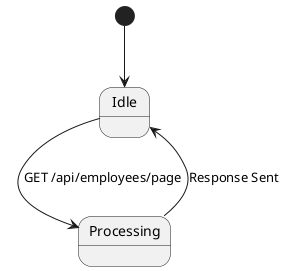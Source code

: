 @startuml
[*] --> Idle
Idle --> Processing : GET /api/employees/page
Processing --> Idle : Response Sent
@enduml
